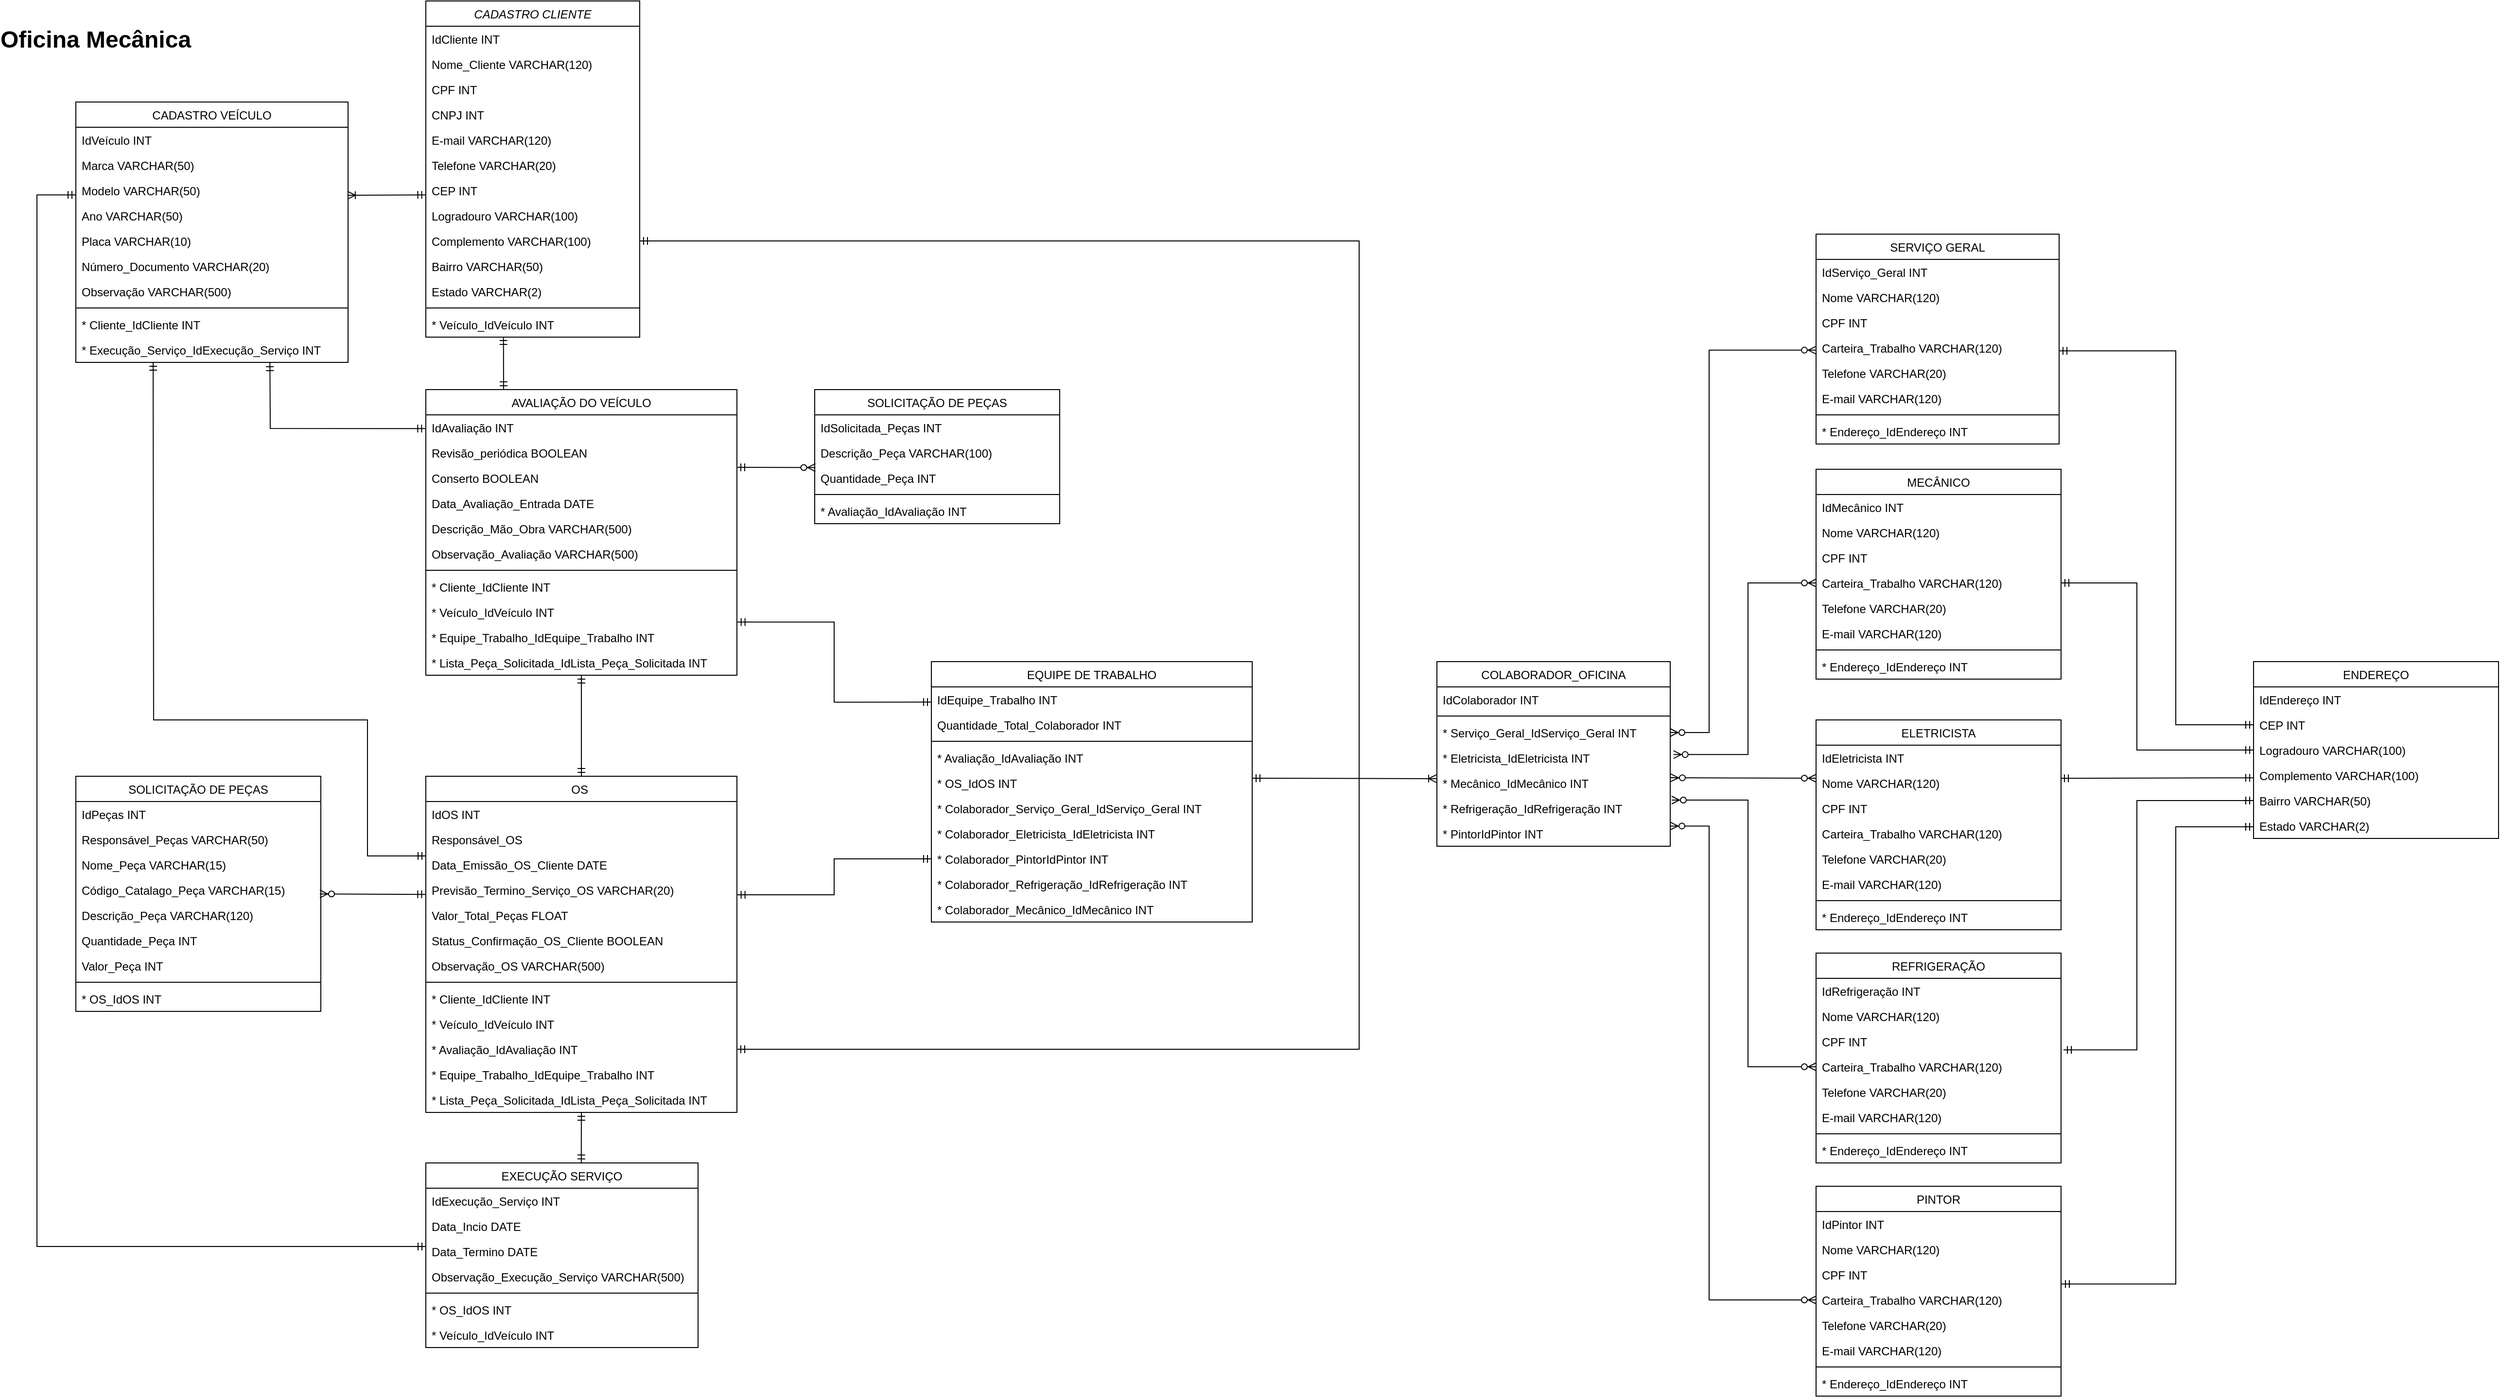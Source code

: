 <mxfile version="20.3.6" type="google"><diagram id="C5RBs43oDa-KdzZeNtuy" name="Page-1"><mxGraphModel grid="1" page="1" gridSize="10" guides="1" tooltips="1" connect="1" arrows="1" fold="1" pageScale="1" pageWidth="827" pageHeight="1169" math="0" shadow="0"><root><mxCell id="WIyWlLk6GJQsqaUBKTNV-0"/><mxCell id="WIyWlLk6GJQsqaUBKTNV-1" parent="WIyWlLk6GJQsqaUBKTNV-0"/><mxCell id="zkfFHV4jXpPFQw0GAbJ--0" value="CADASTRO CLIENTE" style="swimlane;fontStyle=2;align=center;verticalAlign=top;childLayout=stackLayout;horizontal=1;startSize=26;horizontalStack=0;resizeParent=1;resizeLast=0;collapsible=1;marginBottom=0;rounded=0;shadow=0;strokeWidth=1;" vertex="1" parent="WIyWlLk6GJQsqaUBKTNV-1"><mxGeometry x="480" y="40" width="220" height="346" as="geometry"><mxRectangle x="230" y="140" width="160" height="26" as="alternateBounds"/></mxGeometry></mxCell><mxCell id="zkfFHV4jXpPFQw0GAbJ--1" value="IdCliente INT" style="text;align=left;verticalAlign=top;spacingLeft=4;spacingRight=4;overflow=hidden;rotatable=0;points=[[0,0.5],[1,0.5]];portConstraint=eastwest;" vertex="1" parent="zkfFHV4jXpPFQw0GAbJ--0"><mxGeometry y="26" width="220" height="26" as="geometry"/></mxCell><mxCell id="zkfFHV4jXpPFQw0GAbJ--2" value="Nome_Cliente VARCHAR(120)" style="text;align=left;verticalAlign=top;spacingLeft=4;spacingRight=4;overflow=hidden;rotatable=0;points=[[0,0.5],[1,0.5]];portConstraint=eastwest;rounded=0;shadow=0;html=0;" vertex="1" parent="zkfFHV4jXpPFQw0GAbJ--0"><mxGeometry y="52" width="220" height="26" as="geometry"/></mxCell><mxCell id="70lx99VMhAozV8H00ii0-18" value="CPF INT" style="text;align=left;verticalAlign=top;spacingLeft=4;spacingRight=4;overflow=hidden;rotatable=0;points=[[0,0.5],[1,0.5]];portConstraint=eastwest;rounded=0;shadow=0;html=0;" vertex="1" parent="zkfFHV4jXpPFQw0GAbJ--0"><mxGeometry y="78" width="220" height="26" as="geometry"/></mxCell><mxCell id="zkfFHV4jXpPFQw0GAbJ--3" value="CNPJ INT" style="text;align=left;verticalAlign=top;spacingLeft=4;spacingRight=4;overflow=hidden;rotatable=0;points=[[0,0.5],[1,0.5]];portConstraint=eastwest;rounded=0;shadow=0;html=0;" vertex="1" parent="zkfFHV4jXpPFQw0GAbJ--0"><mxGeometry y="104" width="220" height="26" as="geometry"/></mxCell><mxCell id="70lx99VMhAozV8H00ii0-19" value="E-mail VARCHAR(120)" style="text;align=left;verticalAlign=top;spacingLeft=4;spacingRight=4;overflow=hidden;rotatable=0;points=[[0,0.5],[1,0.5]];portConstraint=eastwest;rounded=0;shadow=0;html=0;" vertex="1" parent="zkfFHV4jXpPFQw0GAbJ--0"><mxGeometry y="130" width="220" height="26" as="geometry"/></mxCell><mxCell id="70lx99VMhAozV8H00ii0-20" value="Telefone VARCHAR(20)" style="text;align=left;verticalAlign=top;spacingLeft=4;spacingRight=4;overflow=hidden;rotatable=0;points=[[0,0.5],[1,0.5]];portConstraint=eastwest;rounded=0;shadow=0;html=0;" vertex="1" parent="zkfFHV4jXpPFQw0GAbJ--0"><mxGeometry y="156" width="220" height="26" as="geometry"/></mxCell><mxCell id="70lx99VMhAozV8H00ii0-21" value="CEP INT" style="text;align=left;verticalAlign=top;spacingLeft=4;spacingRight=4;overflow=hidden;rotatable=0;points=[[0,0.5],[1,0.5]];portConstraint=eastwest;rounded=0;shadow=0;html=0;" vertex="1" parent="zkfFHV4jXpPFQw0GAbJ--0"><mxGeometry y="182" width="220" height="26" as="geometry"/></mxCell><mxCell id="70lx99VMhAozV8H00ii0-22" value="Logradouro VARCHAR(100)" style="text;align=left;verticalAlign=top;spacingLeft=4;spacingRight=4;overflow=hidden;rotatable=0;points=[[0,0.5],[1,0.5]];portConstraint=eastwest;rounded=0;shadow=0;html=0;" vertex="1" parent="zkfFHV4jXpPFQw0GAbJ--0"><mxGeometry y="208" width="220" height="26" as="geometry"/></mxCell><mxCell id="70lx99VMhAozV8H00ii0-23" value="Complemento VARCHAR(100)" style="text;align=left;verticalAlign=top;spacingLeft=4;spacingRight=4;overflow=hidden;rotatable=0;points=[[0,0.5],[1,0.5]];portConstraint=eastwest;rounded=0;shadow=0;html=0;" vertex="1" parent="zkfFHV4jXpPFQw0GAbJ--0"><mxGeometry y="234" width="220" height="26" as="geometry"/></mxCell><mxCell id="70lx99VMhAozV8H00ii0-26" value="Bairro VARCHAR(50)" style="text;align=left;verticalAlign=top;spacingLeft=4;spacingRight=4;overflow=hidden;rotatable=0;points=[[0,0.5],[1,0.5]];portConstraint=eastwest;rounded=0;shadow=0;html=0;" vertex="1" parent="zkfFHV4jXpPFQw0GAbJ--0"><mxGeometry y="260" width="220" height="26" as="geometry"/></mxCell><mxCell id="70lx99VMhAozV8H00ii0-25" value="Estado VARCHAR(2)" style="text;align=left;verticalAlign=top;spacingLeft=4;spacingRight=4;overflow=hidden;rotatable=0;points=[[0,0.5],[1,0.5]];portConstraint=eastwest;rounded=0;shadow=0;html=0;" vertex="1" parent="zkfFHV4jXpPFQw0GAbJ--0"><mxGeometry y="286" width="220" height="26" as="geometry"/></mxCell><mxCell id="zkfFHV4jXpPFQw0GAbJ--4" value="" style="line;html=1;strokeWidth=1;align=left;verticalAlign=middle;spacingTop=-1;spacingLeft=3;spacingRight=3;rotatable=0;labelPosition=right;points=[];portConstraint=eastwest;" vertex="1" parent="zkfFHV4jXpPFQw0GAbJ--0"><mxGeometry y="312" width="220" height="8" as="geometry"/></mxCell><mxCell id="zkfFHV4jXpPFQw0GAbJ--5" value="* Veículo_IdVeículo INT" style="text;align=left;verticalAlign=top;spacingLeft=4;spacingRight=4;overflow=hidden;rotatable=0;points=[[0,0.5],[1,0.5]];portConstraint=eastwest;" vertex="1" parent="zkfFHV4jXpPFQw0GAbJ--0"><mxGeometry y="320" width="220" height="26" as="geometry"/></mxCell><mxCell id="zkfFHV4jXpPFQw0GAbJ--17" value="CADASTRO VEÍCULO" style="swimlane;fontStyle=0;align=center;verticalAlign=top;childLayout=stackLayout;horizontal=1;startSize=26;horizontalStack=0;resizeParent=1;resizeLast=0;collapsible=1;marginBottom=0;rounded=0;shadow=0;strokeWidth=1;" vertex="1" parent="WIyWlLk6GJQsqaUBKTNV-1"><mxGeometry x="120" y="144" width="280" height="268" as="geometry"><mxRectangle x="550" y="140" width="160" height="26" as="alternateBounds"/></mxGeometry></mxCell><mxCell id="zkfFHV4jXpPFQw0GAbJ--18" value="IdVeículo INT" style="text;align=left;verticalAlign=top;spacingLeft=4;spacingRight=4;overflow=hidden;rotatable=0;points=[[0,0.5],[1,0.5]];portConstraint=eastwest;" vertex="1" parent="zkfFHV4jXpPFQw0GAbJ--17"><mxGeometry y="26" width="280" height="26" as="geometry"/></mxCell><mxCell id="zkfFHV4jXpPFQw0GAbJ--19" value="Marca VARCHAR(50)" style="text;align=left;verticalAlign=top;spacingLeft=4;spacingRight=4;overflow=hidden;rotatable=0;points=[[0,0.5],[1,0.5]];portConstraint=eastwest;rounded=0;shadow=0;html=0;" vertex="1" parent="zkfFHV4jXpPFQw0GAbJ--17"><mxGeometry y="52" width="280" height="26" as="geometry"/></mxCell><mxCell id="zkfFHV4jXpPFQw0GAbJ--20" value="Modelo VARCHAR(50)" style="text;align=left;verticalAlign=top;spacingLeft=4;spacingRight=4;overflow=hidden;rotatable=0;points=[[0,0.5],[1,0.5]];portConstraint=eastwest;rounded=0;shadow=0;html=0;" vertex="1" parent="zkfFHV4jXpPFQw0GAbJ--17"><mxGeometry y="78" width="280" height="26" as="geometry"/></mxCell><mxCell id="70lx99VMhAozV8H00ii0-41" value="Ano VARCHAR(50)" style="text;align=left;verticalAlign=top;spacingLeft=4;spacingRight=4;overflow=hidden;rotatable=0;points=[[0,0.5],[1,0.5]];portConstraint=eastwest;rounded=0;shadow=0;html=0;" vertex="1" parent="zkfFHV4jXpPFQw0GAbJ--17"><mxGeometry y="104" width="280" height="26" as="geometry"/></mxCell><mxCell id="70lx99VMhAozV8H00ii0-42" value="Placa VARCHAR(10)" style="text;align=left;verticalAlign=top;spacingLeft=4;spacingRight=4;overflow=hidden;rotatable=0;points=[[0,0.5],[1,0.5]];portConstraint=eastwest;rounded=0;shadow=0;html=0;" vertex="1" parent="zkfFHV4jXpPFQw0GAbJ--17"><mxGeometry y="130" width="280" height="26" as="geometry"/></mxCell><mxCell id="70lx99VMhAozV8H00ii0-214" value="Número_Documento VARCHAR(20)" style="text;align=left;verticalAlign=top;spacingLeft=4;spacingRight=4;overflow=hidden;rotatable=0;points=[[0,0.5],[1,0.5]];portConstraint=eastwest;rounded=0;shadow=0;html=0;" vertex="1" parent="zkfFHV4jXpPFQw0GAbJ--17"><mxGeometry y="156" width="280" height="26" as="geometry"/></mxCell><mxCell id="70lx99VMhAozV8H00ii0-43" value="Observação VARCHAR(500)" style="text;align=left;verticalAlign=top;spacingLeft=4;spacingRight=4;overflow=hidden;rotatable=0;points=[[0,0.5],[1,0.5]];portConstraint=eastwest;rounded=0;shadow=0;html=0;" vertex="1" parent="zkfFHV4jXpPFQw0GAbJ--17"><mxGeometry y="182" width="280" height="26" as="geometry"/></mxCell><mxCell id="zkfFHV4jXpPFQw0GAbJ--23" value="" style="line;html=1;strokeWidth=1;align=left;verticalAlign=middle;spacingTop=-1;spacingLeft=3;spacingRight=3;rotatable=0;labelPosition=right;points=[];portConstraint=eastwest;" vertex="1" parent="zkfFHV4jXpPFQw0GAbJ--17"><mxGeometry y="208" width="280" height="8" as="geometry"/></mxCell><mxCell id="70lx99VMhAozV8H00ii0-190" value="* Cliente_IdCliente INT" style="text;align=left;verticalAlign=top;spacingLeft=4;spacingRight=4;overflow=hidden;rotatable=0;points=[[0,0.5],[1,0.5]];portConstraint=eastwest;" vertex="1" parent="zkfFHV4jXpPFQw0GAbJ--17"><mxGeometry y="216" width="280" height="26" as="geometry"/></mxCell><mxCell id="zkfFHV4jXpPFQw0GAbJ--24" value="* Execução_Serviço_IdExecução_Serviço INT" style="text;align=left;verticalAlign=top;spacingLeft=4;spacingRight=4;overflow=hidden;rotatable=0;points=[[0,0.5],[1,0.5]];portConstraint=eastwest;" vertex="1" parent="zkfFHV4jXpPFQw0GAbJ--17"><mxGeometry y="242" width="280" height="26" as="geometry"/></mxCell><mxCell id="70lx99VMhAozV8H00ii0-44" value="AVALIAÇÃO DO VEÍCULO" style="swimlane;fontStyle=0;align=center;verticalAlign=top;childLayout=stackLayout;horizontal=1;startSize=26;horizontalStack=0;resizeParent=1;resizeLast=0;collapsible=1;marginBottom=0;rounded=0;shadow=0;strokeWidth=1;" vertex="1" parent="WIyWlLk6GJQsqaUBKTNV-1"><mxGeometry x="480" y="440" width="320" height="294" as="geometry"><mxRectangle x="550" y="140" width="160" height="26" as="alternateBounds"/></mxGeometry></mxCell><mxCell id="70lx99VMhAozV8H00ii0-45" value="IdAvaliação INT" style="text;align=left;verticalAlign=top;spacingLeft=4;spacingRight=4;overflow=hidden;rotatable=0;points=[[0,0.5],[1,0.5]];portConstraint=eastwest;" vertex="1" parent="70lx99VMhAozV8H00ii0-44"><mxGeometry y="26" width="320" height="26" as="geometry"/></mxCell><mxCell id="70lx99VMhAozV8H00ii0-46" value="Revisão_periódica BOOLEAN" style="text;align=left;verticalAlign=top;spacingLeft=4;spacingRight=4;overflow=hidden;rotatable=0;points=[[0,0.5],[1,0.5]];portConstraint=eastwest;rounded=0;shadow=0;html=0;" vertex="1" parent="70lx99VMhAozV8H00ii0-44"><mxGeometry y="52" width="320" height="26" as="geometry"/></mxCell><mxCell id="70lx99VMhAozV8H00ii0-47" value="Conserto BOOLEAN" style="text;align=left;verticalAlign=top;spacingLeft=4;spacingRight=4;overflow=hidden;rotatable=0;points=[[0,0.5],[1,0.5]];portConstraint=eastwest;rounded=0;shadow=0;html=0;" vertex="1" parent="70lx99VMhAozV8H00ii0-44"><mxGeometry y="78" width="320" height="26" as="geometry"/></mxCell><mxCell id="70lx99VMhAozV8H00ii0-49" value="Data_Avaliação_Entrada DATE" style="text;align=left;verticalAlign=top;spacingLeft=4;spacingRight=4;overflow=hidden;rotatable=0;points=[[0,0.5],[1,0.5]];portConstraint=eastwest;rounded=0;shadow=0;html=0;" vertex="1" parent="70lx99VMhAozV8H00ii0-44"><mxGeometry y="104" width="320" height="26" as="geometry"/></mxCell><mxCell id="70lx99VMhAozV8H00ii0-76" value="Descrição_Mão_Obra VARCHAR(500)" style="text;align=left;verticalAlign=top;spacingLeft=4;spacingRight=4;overflow=hidden;rotatable=0;points=[[0,0.5],[1,0.5]];portConstraint=eastwest;rounded=0;shadow=0;html=0;" vertex="1" parent="70lx99VMhAozV8H00ii0-44"><mxGeometry y="130" width="320" height="26" as="geometry"/></mxCell><mxCell id="70lx99VMhAozV8H00ii0-50" value="Observação_Avaliação VARCHAR(500)" style="text;align=left;verticalAlign=top;spacingLeft=4;spacingRight=4;overflow=hidden;rotatable=0;points=[[0,0.5],[1,0.5]];portConstraint=eastwest;rounded=0;shadow=0;html=0;" vertex="1" parent="70lx99VMhAozV8H00ii0-44"><mxGeometry y="156" width="320" height="26" as="geometry"/></mxCell><mxCell id="70lx99VMhAozV8H00ii0-51" value="" style="line;html=1;strokeWidth=1;align=left;verticalAlign=middle;spacingTop=-1;spacingLeft=3;spacingRight=3;rotatable=0;labelPosition=right;points=[];portConstraint=eastwest;" vertex="1" parent="70lx99VMhAozV8H00ii0-44"><mxGeometry y="182" width="320" height="8" as="geometry"/></mxCell><mxCell id="70lx99VMhAozV8H00ii0-52" value="* Cliente_IdCliente INT" style="text;align=left;verticalAlign=top;spacingLeft=4;spacingRight=4;overflow=hidden;rotatable=0;points=[[0,0.5],[1,0.5]];portConstraint=eastwest;" vertex="1" parent="70lx99VMhAozV8H00ii0-44"><mxGeometry y="190" width="320" height="26" as="geometry"/></mxCell><mxCell id="70lx99VMhAozV8H00ii0-48" value="* Veículo_IdVeículo INT" style="text;align=left;verticalAlign=top;spacingLeft=4;spacingRight=4;overflow=hidden;rotatable=0;points=[[0,0.5],[1,0.5]];portConstraint=eastwest;rounded=0;shadow=0;html=0;" vertex="1" parent="70lx99VMhAozV8H00ii0-44"><mxGeometry y="216" width="320" height="26" as="geometry"/></mxCell><mxCell id="70lx99VMhAozV8H00ii0-64" value="* Equipe_Trabalho_IdEquipe_Trabalho INT" style="text;align=left;verticalAlign=top;spacingLeft=4;spacingRight=4;overflow=hidden;rotatable=0;points=[[0,0.5],[1,0.5]];portConstraint=eastwest;rounded=0;shadow=0;html=0;" vertex="1" parent="70lx99VMhAozV8H00ii0-44"><mxGeometry y="242" width="320" height="26" as="geometry"/></mxCell><mxCell id="70lx99VMhAozV8H00ii0-63" value="* Lista_Peça_Solicitada_IdLista_Peça_Solicitada INT" style="text;align=left;verticalAlign=top;spacingLeft=4;spacingRight=4;overflow=hidden;rotatable=0;points=[[0,0.5],[1,0.5]];portConstraint=eastwest;" vertex="1" parent="70lx99VMhAozV8H00ii0-44"><mxGeometry y="268" width="320" height="26" as="geometry"/></mxCell><mxCell id="70lx99VMhAozV8H00ii0-53" value="SOLICITAÇÃO DE PEÇAS" style="swimlane;fontStyle=0;align=center;verticalAlign=top;childLayout=stackLayout;horizontal=1;startSize=26;horizontalStack=0;resizeParent=1;resizeLast=0;collapsible=1;marginBottom=0;rounded=0;shadow=0;strokeWidth=1;" vertex="1" parent="WIyWlLk6GJQsqaUBKTNV-1"><mxGeometry x="880" y="440" width="252" height="138" as="geometry"><mxRectangle x="550" y="140" width="160" height="26" as="alternateBounds"/></mxGeometry></mxCell><mxCell id="70lx99VMhAozV8H00ii0-54" value="IdSolicitada_Peças INT" style="text;align=left;verticalAlign=top;spacingLeft=4;spacingRight=4;overflow=hidden;rotatable=0;points=[[0,0.5],[1,0.5]];portConstraint=eastwest;" vertex="1" parent="70lx99VMhAozV8H00ii0-53"><mxGeometry y="26" width="252" height="26" as="geometry"/></mxCell><mxCell id="70lx99VMhAozV8H00ii0-55" value="Descrição_Peça VARCHAR(100)" style="text;align=left;verticalAlign=top;spacingLeft=4;spacingRight=4;overflow=hidden;rotatable=0;points=[[0,0.5],[1,0.5]];portConstraint=eastwest;rounded=0;shadow=0;html=0;" vertex="1" parent="70lx99VMhAozV8H00ii0-53"><mxGeometry y="52" width="252" height="26" as="geometry"/></mxCell><mxCell id="70lx99VMhAozV8H00ii0-56" value="Quantidade_Peça INT" style="text;align=left;verticalAlign=top;spacingLeft=4;spacingRight=4;overflow=hidden;rotatable=0;points=[[0,0.5],[1,0.5]];portConstraint=eastwest;rounded=0;shadow=0;html=0;" vertex="1" parent="70lx99VMhAozV8H00ii0-53"><mxGeometry y="78" width="252" height="26" as="geometry"/></mxCell><mxCell id="70lx99VMhAozV8H00ii0-59" value="" style="line;html=1;strokeWidth=1;align=left;verticalAlign=middle;spacingTop=-1;spacingLeft=3;spacingRight=3;rotatable=0;labelPosition=right;points=[];portConstraint=eastwest;" vertex="1" parent="70lx99VMhAozV8H00ii0-53"><mxGeometry y="104" width="252" height="8" as="geometry"/></mxCell><mxCell id="70lx99VMhAozV8H00ii0-62" value="* Avaliação_IdAvaliação INT" style="text;align=left;verticalAlign=top;spacingLeft=4;spacingRight=4;overflow=hidden;rotatable=0;points=[[0,0.5],[1,0.5]];portConstraint=eastwest;" vertex="1" parent="70lx99VMhAozV8H00ii0-53"><mxGeometry y="112" width="252" height="26" as="geometry"/></mxCell><mxCell id="70lx99VMhAozV8H00ii0-65" value="EQUIPE DE TRABALHO" style="swimlane;fontStyle=0;align=center;verticalAlign=top;childLayout=stackLayout;horizontal=1;startSize=26;horizontalStack=0;resizeParent=1;resizeLast=0;collapsible=1;marginBottom=0;rounded=0;shadow=0;strokeWidth=1;" vertex="1" parent="WIyWlLk6GJQsqaUBKTNV-1"><mxGeometry x="1000" y="720" width="330" height="268" as="geometry"><mxRectangle x="550" y="140" width="160" height="26" as="alternateBounds"/></mxGeometry></mxCell><mxCell id="70lx99VMhAozV8H00ii0-66" value="IdEquipe_Trabalho INT" style="text;align=left;verticalAlign=top;spacingLeft=4;spacingRight=4;overflow=hidden;rotatable=0;points=[[0,0.5],[1,0.5]];portConstraint=eastwest;" vertex="1" parent="70lx99VMhAozV8H00ii0-65"><mxGeometry y="26" width="330" height="26" as="geometry"/></mxCell><mxCell id="70lx99VMhAozV8H00ii0-67" value="Quantidade_Total_Colaborador INT" style="text;align=left;verticalAlign=top;spacingLeft=4;spacingRight=4;overflow=hidden;rotatable=0;points=[[0,0.5],[1,0.5]];portConstraint=eastwest;rounded=0;shadow=0;html=0;" vertex="1" parent="70lx99VMhAozV8H00ii0-65"><mxGeometry y="52" width="330" height="26" as="geometry"/></mxCell><mxCell id="70lx99VMhAozV8H00ii0-69" value="" style="line;html=1;strokeWidth=1;align=left;verticalAlign=middle;spacingTop=-1;spacingLeft=3;spacingRight=3;rotatable=0;labelPosition=right;points=[];portConstraint=eastwest;" vertex="1" parent="70lx99VMhAozV8H00ii0-65"><mxGeometry y="78" width="330" height="8" as="geometry"/></mxCell><mxCell id="70lx99VMhAozV8H00ii0-211" value="* Avaliação_IdAvaliação INT" style="text;align=left;verticalAlign=top;spacingLeft=4;spacingRight=4;overflow=hidden;rotatable=0;points=[[0,0.5],[1,0.5]];portConstraint=eastwest;" vertex="1" parent="70lx99VMhAozV8H00ii0-65"><mxGeometry y="86" width="330" height="26" as="geometry"/></mxCell><mxCell id="70lx99VMhAozV8H00ii0-210" value="* OS_IdOS INT" style="text;align=left;verticalAlign=top;spacingLeft=4;spacingRight=4;overflow=hidden;rotatable=0;points=[[0,0.5],[1,0.5]];portConstraint=eastwest;" vertex="1" parent="70lx99VMhAozV8H00ii0-65"><mxGeometry y="112" width="330" height="26" as="geometry"/></mxCell><mxCell id="70lx99VMhAozV8H00ii0-143" value="* Colaborador_Serviço_Geral_IdServiço_Geral INT" style="text;align=left;verticalAlign=top;spacingLeft=4;spacingRight=4;overflow=hidden;rotatable=0;points=[[0,0.5],[1,0.5]];portConstraint=eastwest;" vertex="1" parent="70lx99VMhAozV8H00ii0-65"><mxGeometry y="138" width="330" height="26" as="geometry"/></mxCell><mxCell id="70lx99VMhAozV8H00ii0-144" value="* Colaborador_Eletricista_IdEletricista INT" style="text;align=left;verticalAlign=top;spacingLeft=4;spacingRight=4;overflow=hidden;rotatable=0;points=[[0,0.5],[1,0.5]];portConstraint=eastwest;" vertex="1" parent="70lx99VMhAozV8H00ii0-65"><mxGeometry y="164" width="330" height="26" as="geometry"/></mxCell><mxCell id="70lx99VMhAozV8H00ii0-147" value="* Colaborador_PintorIdPintor INT" style="text;align=left;verticalAlign=top;spacingLeft=4;spacingRight=4;overflow=hidden;rotatable=0;points=[[0,0.5],[1,0.5]];portConstraint=eastwest;" vertex="1" parent="70lx99VMhAozV8H00ii0-65"><mxGeometry y="190" width="330" height="26" as="geometry"/></mxCell><mxCell id="70lx99VMhAozV8H00ii0-146" value="* Colaborador_Refrigeração_IdRefrigeração INT" style="text;align=left;verticalAlign=top;spacingLeft=4;spacingRight=4;overflow=hidden;rotatable=0;points=[[0,0.5],[1,0.5]];portConstraint=eastwest;" vertex="1" parent="70lx99VMhAozV8H00ii0-65"><mxGeometry y="216" width="330" height="26" as="geometry"/></mxCell><mxCell id="70lx99VMhAozV8H00ii0-145" value="* Colaborador_Mecânico_IdMecânico INT" style="text;align=left;verticalAlign=top;spacingLeft=4;spacingRight=4;overflow=hidden;rotatable=0;points=[[0,0.5],[1,0.5]];portConstraint=eastwest;" vertex="1" parent="70lx99VMhAozV8H00ii0-65"><mxGeometry y="242" width="330" height="26" as="geometry"/></mxCell><mxCell id="70lx99VMhAozV8H00ii0-71" value="ENDEREÇO" style="swimlane;fontStyle=0;align=center;verticalAlign=top;childLayout=stackLayout;horizontal=1;startSize=26;horizontalStack=0;resizeParent=1;resizeLast=0;collapsible=1;marginBottom=0;rounded=0;shadow=0;strokeWidth=1;" vertex="1" parent="WIyWlLk6GJQsqaUBKTNV-1"><mxGeometry x="2360" y="720" width="252" height="182" as="geometry"><mxRectangle x="550" y="140" width="160" height="26" as="alternateBounds"/></mxGeometry></mxCell><mxCell id="70lx99VMhAozV8H00ii0-72" value="IdEndereço INT" style="text;align=left;verticalAlign=top;spacingLeft=4;spacingRight=4;overflow=hidden;rotatable=0;points=[[0,0.5],[1,0.5]];portConstraint=eastwest;" vertex="1" parent="70lx99VMhAozV8H00ii0-71"><mxGeometry y="26" width="252" height="26" as="geometry"/></mxCell><mxCell id="70lx99VMhAozV8H00ii0-73" value="CEP INT" style="text;align=left;verticalAlign=top;spacingLeft=4;spacingRight=4;overflow=hidden;rotatable=0;points=[[0,0.5],[1,0.5]];portConstraint=eastwest;rounded=0;shadow=0;html=0;" vertex="1" parent="70lx99VMhAozV8H00ii0-71"><mxGeometry y="52" width="252" height="26" as="geometry"/></mxCell><mxCell id="70lx99VMhAozV8H00ii0-77" value="Logradouro VARCHAR(100)" style="text;align=left;verticalAlign=top;spacingLeft=4;spacingRight=4;overflow=hidden;rotatable=0;points=[[0,0.5],[1,0.5]];portConstraint=eastwest;rounded=0;shadow=0;html=0;" vertex="1" parent="70lx99VMhAozV8H00ii0-71"><mxGeometry y="78" width="252" height="26" as="geometry"/></mxCell><mxCell id="70lx99VMhAozV8H00ii0-78" value="Complemento VARCHAR(100)" style="text;align=left;verticalAlign=top;spacingLeft=4;spacingRight=4;overflow=hidden;rotatable=0;points=[[0,0.5],[1,0.5]];portConstraint=eastwest;rounded=0;shadow=0;html=0;" vertex="1" parent="70lx99VMhAozV8H00ii0-71"><mxGeometry y="104" width="252" height="26" as="geometry"/></mxCell><mxCell id="70lx99VMhAozV8H00ii0-79" value="Bairro VARCHAR(50)" style="text;align=left;verticalAlign=top;spacingLeft=4;spacingRight=4;overflow=hidden;rotatable=0;points=[[0,0.5],[1,0.5]];portConstraint=eastwest;rounded=0;shadow=0;html=0;" vertex="1" parent="70lx99VMhAozV8H00ii0-71"><mxGeometry y="130" width="252" height="26" as="geometry"/></mxCell><mxCell id="70lx99VMhAozV8H00ii0-80" value="Estado VARCHAR(2)" style="text;align=left;verticalAlign=top;spacingLeft=4;spacingRight=4;overflow=hidden;rotatable=0;points=[[0,0.5],[1,0.5]];portConstraint=eastwest;rounded=0;shadow=0;html=0;" vertex="1" parent="70lx99VMhAozV8H00ii0-71"><mxGeometry y="156" width="252" height="26" as="geometry"/></mxCell><mxCell id="70lx99VMhAozV8H00ii0-81" value="SERVIÇO GERAL" style="swimlane;fontStyle=0;align=center;verticalAlign=top;childLayout=stackLayout;horizontal=1;startSize=26;horizontalStack=0;resizeParent=1;resizeLast=0;collapsible=1;marginBottom=0;rounded=0;shadow=0;strokeWidth=1;" vertex="1" parent="WIyWlLk6GJQsqaUBKTNV-1"><mxGeometry x="1910" y="280" width="250" height="216" as="geometry"><mxRectangle x="550" y="140" width="160" height="26" as="alternateBounds"/></mxGeometry></mxCell><mxCell id="70lx99VMhAozV8H00ii0-82" value="IdServiço_Geral INT" style="text;align=left;verticalAlign=top;spacingLeft=4;spacingRight=4;overflow=hidden;rotatable=0;points=[[0,0.5],[1,0.5]];portConstraint=eastwest;" vertex="1" parent="70lx99VMhAozV8H00ii0-81"><mxGeometry y="26" width="250" height="26" as="geometry"/></mxCell><mxCell id="70lx99VMhAozV8H00ii0-86" value="Nome VARCHAR(120)" style="text;align=left;verticalAlign=top;spacingLeft=4;spacingRight=4;overflow=hidden;rotatable=0;points=[[0,0.5],[1,0.5]];portConstraint=eastwest;rounded=0;shadow=0;html=0;" vertex="1" parent="70lx99VMhAozV8H00ii0-81"><mxGeometry y="52" width="250" height="26" as="geometry"/></mxCell><mxCell id="70lx99VMhAozV8H00ii0-87" value="CPF INT" style="text;align=left;verticalAlign=top;spacingLeft=4;spacingRight=4;overflow=hidden;rotatable=0;points=[[0,0.5],[1,0.5]];portConstraint=eastwest;rounded=0;shadow=0;html=0;" vertex="1" parent="70lx99VMhAozV8H00ii0-81"><mxGeometry y="78" width="250" height="26" as="geometry"/></mxCell><mxCell id="70lx99VMhAozV8H00ii0-88" value="Carteira_Trabalho VARCHAR(120)" style="text;align=left;verticalAlign=top;spacingLeft=4;spacingRight=4;overflow=hidden;rotatable=0;points=[[0,0.5],[1,0.5]];portConstraint=eastwest;rounded=0;shadow=0;html=0;" vertex="1" parent="70lx99VMhAozV8H00ii0-81"><mxGeometry y="104" width="250" height="26" as="geometry"/></mxCell><mxCell id="70lx99VMhAozV8H00ii0-89" value="Telefone VARCHAR(20)" style="text;align=left;verticalAlign=top;spacingLeft=4;spacingRight=4;overflow=hidden;rotatable=0;points=[[0,0.5],[1,0.5]];portConstraint=eastwest;rounded=0;shadow=0;html=0;" vertex="1" parent="70lx99VMhAozV8H00ii0-81"><mxGeometry y="130" width="250" height="26" as="geometry"/></mxCell><mxCell id="70lx99VMhAozV8H00ii0-90" value="E-mail VARCHAR(120)" style="text;align=left;verticalAlign=top;spacingLeft=4;spacingRight=4;overflow=hidden;rotatable=0;points=[[0,0.5],[1,0.5]];portConstraint=eastwest;rounded=0;shadow=0;html=0;" vertex="1" parent="70lx99VMhAozV8H00ii0-81"><mxGeometry y="156" width="250" height="26" as="geometry"/></mxCell><mxCell id="70lx99VMhAozV8H00ii0-84" value="" style="line;html=1;strokeWidth=1;align=left;verticalAlign=middle;spacingTop=-1;spacingLeft=3;spacingRight=3;rotatable=0;labelPosition=right;points=[];portConstraint=eastwest;" vertex="1" parent="70lx99VMhAozV8H00ii0-81"><mxGeometry y="182" width="250" height="8" as="geometry"/></mxCell><mxCell id="70lx99VMhAozV8H00ii0-85" value="* Endereço_IdEndereço INT" style="text;align=left;verticalAlign=top;spacingLeft=4;spacingRight=4;overflow=hidden;rotatable=0;points=[[0,0.5],[1,0.5]];portConstraint=eastwest;" vertex="1" parent="70lx99VMhAozV8H00ii0-81"><mxGeometry y="190" width="250" height="26" as="geometry"/></mxCell><mxCell id="70lx99VMhAozV8H00ii0-91" value="MECÂNICO" style="swimlane;fontStyle=0;align=center;verticalAlign=top;childLayout=stackLayout;horizontal=1;startSize=26;horizontalStack=0;resizeParent=1;resizeLast=0;collapsible=1;marginBottom=0;rounded=0;shadow=0;strokeWidth=1;" vertex="1" parent="WIyWlLk6GJQsqaUBKTNV-1"><mxGeometry x="1910" y="522" width="252" height="216" as="geometry"><mxRectangle x="550" y="140" width="160" height="26" as="alternateBounds"/></mxGeometry></mxCell><mxCell id="70lx99VMhAozV8H00ii0-92" value="IdMecânico INT" style="text;align=left;verticalAlign=top;spacingLeft=4;spacingRight=4;overflow=hidden;rotatable=0;points=[[0,0.5],[1,0.5]];portConstraint=eastwest;" vertex="1" parent="70lx99VMhAozV8H00ii0-91"><mxGeometry y="26" width="252" height="26" as="geometry"/></mxCell><mxCell id="70lx99VMhAozV8H00ii0-93" value="Nome VARCHAR(120)" style="text;align=left;verticalAlign=top;spacingLeft=4;spacingRight=4;overflow=hidden;rotatable=0;points=[[0,0.5],[1,0.5]];portConstraint=eastwest;rounded=0;shadow=0;html=0;" vertex="1" parent="70lx99VMhAozV8H00ii0-91"><mxGeometry y="52" width="252" height="26" as="geometry"/></mxCell><mxCell id="70lx99VMhAozV8H00ii0-94" value="CPF INT" style="text;align=left;verticalAlign=top;spacingLeft=4;spacingRight=4;overflow=hidden;rotatable=0;points=[[0,0.5],[1,0.5]];portConstraint=eastwest;rounded=0;shadow=0;html=0;" vertex="1" parent="70lx99VMhAozV8H00ii0-91"><mxGeometry y="78" width="252" height="26" as="geometry"/></mxCell><mxCell id="70lx99VMhAozV8H00ii0-95" value="Carteira_Trabalho VARCHAR(120)" style="text;align=left;verticalAlign=top;spacingLeft=4;spacingRight=4;overflow=hidden;rotatable=0;points=[[0,0.5],[1,0.5]];portConstraint=eastwest;rounded=0;shadow=0;html=0;" vertex="1" parent="70lx99VMhAozV8H00ii0-91"><mxGeometry y="104" width="252" height="26" as="geometry"/></mxCell><mxCell id="70lx99VMhAozV8H00ii0-96" value="Telefone VARCHAR(20)" style="text;align=left;verticalAlign=top;spacingLeft=4;spacingRight=4;overflow=hidden;rotatable=0;points=[[0,0.5],[1,0.5]];portConstraint=eastwest;rounded=0;shadow=0;html=0;" vertex="1" parent="70lx99VMhAozV8H00ii0-91"><mxGeometry y="130" width="252" height="26" as="geometry"/></mxCell><mxCell id="70lx99VMhAozV8H00ii0-97" value="E-mail VARCHAR(120)" style="text;align=left;verticalAlign=top;spacingLeft=4;spacingRight=4;overflow=hidden;rotatable=0;points=[[0,0.5],[1,0.5]];portConstraint=eastwest;rounded=0;shadow=0;html=0;" vertex="1" parent="70lx99VMhAozV8H00ii0-91"><mxGeometry y="156" width="252" height="26" as="geometry"/></mxCell><mxCell id="70lx99VMhAozV8H00ii0-98" value="" style="line;html=1;strokeWidth=1;align=left;verticalAlign=middle;spacingTop=-1;spacingLeft=3;spacingRight=3;rotatable=0;labelPosition=right;points=[];portConstraint=eastwest;" vertex="1" parent="70lx99VMhAozV8H00ii0-91"><mxGeometry y="182" width="252" height="8" as="geometry"/></mxCell><mxCell id="70lx99VMhAozV8H00ii0-100" value="* Endereço_IdEndereço INT" style="text;align=left;verticalAlign=top;spacingLeft=4;spacingRight=4;overflow=hidden;rotatable=0;points=[[0,0.5],[1,0.5]];portConstraint=eastwest;" vertex="1" parent="70lx99VMhAozV8H00ii0-91"><mxGeometry y="190" width="252" height="26" as="geometry"/></mxCell><mxCell id="70lx99VMhAozV8H00ii0-101" value="ELETRICISTA" style="swimlane;fontStyle=0;align=center;verticalAlign=top;childLayout=stackLayout;horizontal=1;startSize=26;horizontalStack=0;resizeParent=1;resizeLast=0;collapsible=1;marginBottom=0;rounded=0;shadow=0;strokeWidth=1;" vertex="1" parent="WIyWlLk6GJQsqaUBKTNV-1"><mxGeometry x="1910" y="780" width="252" height="216" as="geometry"><mxRectangle x="550" y="140" width="160" height="26" as="alternateBounds"/></mxGeometry></mxCell><mxCell id="70lx99VMhAozV8H00ii0-102" value="IdEletricista INT" style="text;align=left;verticalAlign=top;spacingLeft=4;spacingRight=4;overflow=hidden;rotatable=0;points=[[0,0.5],[1,0.5]];portConstraint=eastwest;" vertex="1" parent="70lx99VMhAozV8H00ii0-101"><mxGeometry y="26" width="252" height="26" as="geometry"/></mxCell><mxCell id="70lx99VMhAozV8H00ii0-103" value="Nome VARCHAR(120)" style="text;align=left;verticalAlign=top;spacingLeft=4;spacingRight=4;overflow=hidden;rotatable=0;points=[[0,0.5],[1,0.5]];portConstraint=eastwest;rounded=0;shadow=0;html=0;" vertex="1" parent="70lx99VMhAozV8H00ii0-101"><mxGeometry y="52" width="252" height="26" as="geometry"/></mxCell><mxCell id="70lx99VMhAozV8H00ii0-104" value="CPF INT" style="text;align=left;verticalAlign=top;spacingLeft=4;spacingRight=4;overflow=hidden;rotatable=0;points=[[0,0.5],[1,0.5]];portConstraint=eastwest;rounded=0;shadow=0;html=0;" vertex="1" parent="70lx99VMhAozV8H00ii0-101"><mxGeometry y="78" width="252" height="26" as="geometry"/></mxCell><mxCell id="70lx99VMhAozV8H00ii0-105" value="Carteira_Trabalho VARCHAR(120)" style="text;align=left;verticalAlign=top;spacingLeft=4;spacingRight=4;overflow=hidden;rotatable=0;points=[[0,0.5],[1,0.5]];portConstraint=eastwest;rounded=0;shadow=0;html=0;" vertex="1" parent="70lx99VMhAozV8H00ii0-101"><mxGeometry y="104" width="252" height="26" as="geometry"/></mxCell><mxCell id="70lx99VMhAozV8H00ii0-106" value="Telefone VARCHAR(20)" style="text;align=left;verticalAlign=top;spacingLeft=4;spacingRight=4;overflow=hidden;rotatable=0;points=[[0,0.5],[1,0.5]];portConstraint=eastwest;rounded=0;shadow=0;html=0;" vertex="1" parent="70lx99VMhAozV8H00ii0-101"><mxGeometry y="130" width="252" height="26" as="geometry"/></mxCell><mxCell id="70lx99VMhAozV8H00ii0-107" value="E-mail VARCHAR(120)" style="text;align=left;verticalAlign=top;spacingLeft=4;spacingRight=4;overflow=hidden;rotatable=0;points=[[0,0.5],[1,0.5]];portConstraint=eastwest;rounded=0;shadow=0;html=0;" vertex="1" parent="70lx99VMhAozV8H00ii0-101"><mxGeometry y="156" width="252" height="26" as="geometry"/></mxCell><mxCell id="70lx99VMhAozV8H00ii0-108" value="" style="line;html=1;strokeWidth=1;align=left;verticalAlign=middle;spacingTop=-1;spacingLeft=3;spacingRight=3;rotatable=0;labelPosition=right;points=[];portConstraint=eastwest;" vertex="1" parent="70lx99VMhAozV8H00ii0-101"><mxGeometry y="182" width="252" height="8" as="geometry"/></mxCell><mxCell id="70lx99VMhAozV8H00ii0-109" value="* Endereço_IdEndereço INT" style="text;align=left;verticalAlign=top;spacingLeft=4;spacingRight=4;overflow=hidden;rotatable=0;points=[[0,0.5],[1,0.5]];portConstraint=eastwest;" vertex="1" parent="70lx99VMhAozV8H00ii0-101"><mxGeometry y="190" width="252" height="26" as="geometry"/></mxCell><mxCell id="70lx99VMhAozV8H00ii0-110" value="REFRIGERAÇÃO" style="swimlane;fontStyle=0;align=center;verticalAlign=top;childLayout=stackLayout;horizontal=1;startSize=26;horizontalStack=0;resizeParent=1;resizeLast=0;collapsible=1;marginBottom=0;rounded=0;shadow=0;strokeWidth=1;" vertex="1" parent="WIyWlLk6GJQsqaUBKTNV-1"><mxGeometry x="1910" y="1020" width="252" height="216" as="geometry"><mxRectangle x="550" y="140" width="160" height="26" as="alternateBounds"/></mxGeometry></mxCell><mxCell id="70lx99VMhAozV8H00ii0-111" value="IdRefrigeração INT" style="text;align=left;verticalAlign=top;spacingLeft=4;spacingRight=4;overflow=hidden;rotatable=0;points=[[0,0.5],[1,0.5]];portConstraint=eastwest;" vertex="1" parent="70lx99VMhAozV8H00ii0-110"><mxGeometry y="26" width="252" height="26" as="geometry"/></mxCell><mxCell id="70lx99VMhAozV8H00ii0-112" value="Nome VARCHAR(120)" style="text;align=left;verticalAlign=top;spacingLeft=4;spacingRight=4;overflow=hidden;rotatable=0;points=[[0,0.5],[1,0.5]];portConstraint=eastwest;rounded=0;shadow=0;html=0;" vertex="1" parent="70lx99VMhAozV8H00ii0-110"><mxGeometry y="52" width="252" height="26" as="geometry"/></mxCell><mxCell id="70lx99VMhAozV8H00ii0-113" value="CPF INT" style="text;align=left;verticalAlign=top;spacingLeft=4;spacingRight=4;overflow=hidden;rotatable=0;points=[[0,0.5],[1,0.5]];portConstraint=eastwest;rounded=0;shadow=0;html=0;" vertex="1" parent="70lx99VMhAozV8H00ii0-110"><mxGeometry y="78" width="252" height="26" as="geometry"/></mxCell><mxCell id="70lx99VMhAozV8H00ii0-114" value="Carteira_Trabalho VARCHAR(120)" style="text;align=left;verticalAlign=top;spacingLeft=4;spacingRight=4;overflow=hidden;rotatable=0;points=[[0,0.5],[1,0.5]];portConstraint=eastwest;rounded=0;shadow=0;html=0;" vertex="1" parent="70lx99VMhAozV8H00ii0-110"><mxGeometry y="104" width="252" height="26" as="geometry"/></mxCell><mxCell id="70lx99VMhAozV8H00ii0-115" value="Telefone VARCHAR(20)" style="text;align=left;verticalAlign=top;spacingLeft=4;spacingRight=4;overflow=hidden;rotatable=0;points=[[0,0.5],[1,0.5]];portConstraint=eastwest;rounded=0;shadow=0;html=0;" vertex="1" parent="70lx99VMhAozV8H00ii0-110"><mxGeometry y="130" width="252" height="26" as="geometry"/></mxCell><mxCell id="70lx99VMhAozV8H00ii0-116" value="E-mail VARCHAR(120)" style="text;align=left;verticalAlign=top;spacingLeft=4;spacingRight=4;overflow=hidden;rotatable=0;points=[[0,0.5],[1,0.5]];portConstraint=eastwest;rounded=0;shadow=0;html=0;" vertex="1" parent="70lx99VMhAozV8H00ii0-110"><mxGeometry y="156" width="252" height="26" as="geometry"/></mxCell><mxCell id="70lx99VMhAozV8H00ii0-117" value="" style="line;html=1;strokeWidth=1;align=left;verticalAlign=middle;spacingTop=-1;spacingLeft=3;spacingRight=3;rotatable=0;labelPosition=right;points=[];portConstraint=eastwest;" vertex="1" parent="70lx99VMhAozV8H00ii0-110"><mxGeometry y="182" width="252" height="8" as="geometry"/></mxCell><mxCell id="70lx99VMhAozV8H00ii0-118" value="* Endereço_IdEndereço INT" style="text;align=left;verticalAlign=top;spacingLeft=4;spacingRight=4;overflow=hidden;rotatable=0;points=[[0,0.5],[1,0.5]];portConstraint=eastwest;" vertex="1" parent="70lx99VMhAozV8H00ii0-110"><mxGeometry y="190" width="252" height="26" as="geometry"/></mxCell><mxCell id="70lx99VMhAozV8H00ii0-119" value="PINTOR" style="swimlane;fontStyle=0;align=center;verticalAlign=top;childLayout=stackLayout;horizontal=1;startSize=26;horizontalStack=0;resizeParent=1;resizeLast=0;collapsible=1;marginBottom=0;rounded=0;shadow=0;strokeWidth=1;" vertex="1" parent="WIyWlLk6GJQsqaUBKTNV-1"><mxGeometry x="1910" y="1260" width="252" height="216" as="geometry"><mxRectangle x="550" y="140" width="160" height="26" as="alternateBounds"/></mxGeometry></mxCell><mxCell id="70lx99VMhAozV8H00ii0-120" value="IdPintor INT" style="text;align=left;verticalAlign=top;spacingLeft=4;spacingRight=4;overflow=hidden;rotatable=0;points=[[0,0.5],[1,0.5]];portConstraint=eastwest;" vertex="1" parent="70lx99VMhAozV8H00ii0-119"><mxGeometry y="26" width="252" height="26" as="geometry"/></mxCell><mxCell id="70lx99VMhAozV8H00ii0-121" value="Nome VARCHAR(120)" style="text;align=left;verticalAlign=top;spacingLeft=4;spacingRight=4;overflow=hidden;rotatable=0;points=[[0,0.5],[1,0.5]];portConstraint=eastwest;rounded=0;shadow=0;html=0;" vertex="1" parent="70lx99VMhAozV8H00ii0-119"><mxGeometry y="52" width="252" height="26" as="geometry"/></mxCell><mxCell id="70lx99VMhAozV8H00ii0-122" value="CPF INT" style="text;align=left;verticalAlign=top;spacingLeft=4;spacingRight=4;overflow=hidden;rotatable=0;points=[[0,0.5],[1,0.5]];portConstraint=eastwest;rounded=0;shadow=0;html=0;" vertex="1" parent="70lx99VMhAozV8H00ii0-119"><mxGeometry y="78" width="252" height="26" as="geometry"/></mxCell><mxCell id="70lx99VMhAozV8H00ii0-123" value="Carteira_Trabalho VARCHAR(120)" style="text;align=left;verticalAlign=top;spacingLeft=4;spacingRight=4;overflow=hidden;rotatable=0;points=[[0,0.5],[1,0.5]];portConstraint=eastwest;rounded=0;shadow=0;html=0;" vertex="1" parent="70lx99VMhAozV8H00ii0-119"><mxGeometry y="104" width="252" height="26" as="geometry"/></mxCell><mxCell id="70lx99VMhAozV8H00ii0-124" value="Telefone VARCHAR(20)" style="text;align=left;verticalAlign=top;spacingLeft=4;spacingRight=4;overflow=hidden;rotatable=0;points=[[0,0.5],[1,0.5]];portConstraint=eastwest;rounded=0;shadow=0;html=0;" vertex="1" parent="70lx99VMhAozV8H00ii0-119"><mxGeometry y="130" width="252" height="26" as="geometry"/></mxCell><mxCell id="70lx99VMhAozV8H00ii0-125" value="E-mail VARCHAR(120)" style="text;align=left;verticalAlign=top;spacingLeft=4;spacingRight=4;overflow=hidden;rotatable=0;points=[[0,0.5],[1,0.5]];portConstraint=eastwest;rounded=0;shadow=0;html=0;" vertex="1" parent="70lx99VMhAozV8H00ii0-119"><mxGeometry y="156" width="252" height="26" as="geometry"/></mxCell><mxCell id="70lx99VMhAozV8H00ii0-126" value="" style="line;html=1;strokeWidth=1;align=left;verticalAlign=middle;spacingTop=-1;spacingLeft=3;spacingRight=3;rotatable=0;labelPosition=right;points=[];portConstraint=eastwest;" vertex="1" parent="70lx99VMhAozV8H00ii0-119"><mxGeometry y="182" width="252" height="8" as="geometry"/></mxCell><mxCell id="70lx99VMhAozV8H00ii0-127" value="* Endereço_IdEndereço INT" style="text;align=left;verticalAlign=top;spacingLeft=4;spacingRight=4;overflow=hidden;rotatable=0;points=[[0,0.5],[1,0.5]];portConstraint=eastwest;" vertex="1" parent="70lx99VMhAozV8H00ii0-119"><mxGeometry y="190" width="252" height="26" as="geometry"/></mxCell><mxCell id="70lx99VMhAozV8H00ii0-129" value="COLABORADOR_OFICINA" style="swimlane;fontStyle=0;align=center;verticalAlign=top;childLayout=stackLayout;horizontal=1;startSize=26;horizontalStack=0;resizeParent=1;resizeLast=0;collapsible=1;marginBottom=0;rounded=0;shadow=0;strokeWidth=1;" vertex="1" parent="WIyWlLk6GJQsqaUBKTNV-1"><mxGeometry x="1520" y="720" width="240" height="190" as="geometry"><mxRectangle x="550" y="140" width="160" height="26" as="alternateBounds"/></mxGeometry></mxCell><mxCell id="70lx99VMhAozV8H00ii0-130" value="IdColaborador INT" style="text;align=left;verticalAlign=top;spacingLeft=4;spacingRight=4;overflow=hidden;rotatable=0;points=[[0,0.5],[1,0.5]];portConstraint=eastwest;" vertex="1" parent="70lx99VMhAozV8H00ii0-129"><mxGeometry y="26" width="240" height="26" as="geometry"/></mxCell><mxCell id="70lx99VMhAozV8H00ii0-132" value="" style="line;html=1;strokeWidth=1;align=left;verticalAlign=middle;spacingTop=-1;spacingLeft=3;spacingRight=3;rotatable=0;labelPosition=right;points=[];portConstraint=eastwest;" vertex="1" parent="70lx99VMhAozV8H00ii0-129"><mxGeometry y="52" width="240" height="8" as="geometry"/></mxCell><mxCell id="70lx99VMhAozV8H00ii0-133" value="* Serviço_Geral_IdServiço_Geral INT" style="text;align=left;verticalAlign=top;spacingLeft=4;spacingRight=4;overflow=hidden;rotatable=0;points=[[0,0.5],[1,0.5]];portConstraint=eastwest;" vertex="1" parent="70lx99VMhAozV8H00ii0-129"><mxGeometry y="60" width="240" height="26" as="geometry"/></mxCell><mxCell id="70lx99VMhAozV8H00ii0-135" value="* Eletricista_IdEletricista INT" style="text;align=left;verticalAlign=top;spacingLeft=4;spacingRight=4;overflow=hidden;rotatable=0;points=[[0,0.5],[1,0.5]];portConstraint=eastwest;" vertex="1" parent="70lx99VMhAozV8H00ii0-129"><mxGeometry y="86" width="240" height="26" as="geometry"/></mxCell><mxCell id="70lx99VMhAozV8H00ii0-134" value="* Mecânico_IdMecânico INT" style="text;align=left;verticalAlign=top;spacingLeft=4;spacingRight=4;overflow=hidden;rotatable=0;points=[[0,0.5],[1,0.5]];portConstraint=eastwest;" vertex="1" parent="70lx99VMhAozV8H00ii0-129"><mxGeometry y="112" width="240" height="26" as="geometry"/></mxCell><mxCell id="70lx99VMhAozV8H00ii0-136" value="* Refrigeração_IdRefrigeração INT" style="text;align=left;verticalAlign=top;spacingLeft=4;spacingRight=4;overflow=hidden;rotatable=0;points=[[0,0.5],[1,0.5]];portConstraint=eastwest;" vertex="1" parent="70lx99VMhAozV8H00ii0-129"><mxGeometry y="138" width="240" height="26" as="geometry"/></mxCell><mxCell id="70lx99VMhAozV8H00ii0-137" value="* PintorIdPintor INT" style="text;align=left;verticalAlign=top;spacingLeft=4;spacingRight=4;overflow=hidden;rotatable=0;points=[[0,0.5],[1,0.5]];portConstraint=eastwest;" vertex="1" parent="70lx99VMhAozV8H00ii0-129"><mxGeometry y="164" width="240" height="26" as="geometry"/></mxCell><mxCell id="70lx99VMhAozV8H00ii0-148" value="SOLICITAÇÃO DE PEÇAS" style="swimlane;fontStyle=0;align=center;verticalAlign=top;childLayout=stackLayout;horizontal=1;startSize=26;horizontalStack=0;resizeParent=1;resizeLast=0;collapsible=1;marginBottom=0;rounded=0;shadow=0;strokeWidth=1;" vertex="1" parent="WIyWlLk6GJQsqaUBKTNV-1"><mxGeometry x="120" y="838" width="252" height="242" as="geometry"><mxRectangle x="550" y="140" width="160" height="26" as="alternateBounds"/></mxGeometry></mxCell><mxCell id="70lx99VMhAozV8H00ii0-149" value="IdPeças INT" style="text;align=left;verticalAlign=top;spacingLeft=4;spacingRight=4;overflow=hidden;rotatable=0;points=[[0,0.5],[1,0.5]];portConstraint=eastwest;" vertex="1" parent="70lx99VMhAozV8H00ii0-148"><mxGeometry y="26" width="252" height="26" as="geometry"/></mxCell><mxCell id="70lx99VMhAozV8H00ii0-171" value="Responsável_Peças VARCHAR(50)" style="text;align=left;verticalAlign=top;spacingLeft=4;spacingRight=4;overflow=hidden;rotatable=0;points=[[0,0.5],[1,0.5]];portConstraint=eastwest;rounded=0;shadow=0;html=0;" vertex="1" parent="70lx99VMhAozV8H00ii0-148"><mxGeometry y="52" width="252" height="26" as="geometry"/></mxCell><mxCell id="70lx99VMhAozV8H00ii0-167" value="Nome_Peça VARCHAR(15)" style="text;align=left;verticalAlign=top;spacingLeft=4;spacingRight=4;overflow=hidden;rotatable=0;points=[[0,0.5],[1,0.5]];portConstraint=eastwest;rounded=0;shadow=0;html=0;" vertex="1" parent="70lx99VMhAozV8H00ii0-148"><mxGeometry y="78" width="252" height="26" as="geometry"/></mxCell><mxCell id="70lx99VMhAozV8H00ii0-150" value="Código_Catalago_Peça VARCHAR(15)" style="text;align=left;verticalAlign=top;spacingLeft=4;spacingRight=4;overflow=hidden;rotatable=0;points=[[0,0.5],[1,0.5]];portConstraint=eastwest;rounded=0;shadow=0;html=0;" vertex="1" parent="70lx99VMhAozV8H00ii0-148"><mxGeometry y="104" width="252" height="26" as="geometry"/></mxCell><mxCell id="70lx99VMhAozV8H00ii0-166" value="Descrição_Peça VARCHAR(120)" style="text;align=left;verticalAlign=top;spacingLeft=4;spacingRight=4;overflow=hidden;rotatable=0;points=[[0,0.5],[1,0.5]];portConstraint=eastwest;rounded=0;shadow=0;html=0;" vertex="1" parent="70lx99VMhAozV8H00ii0-148"><mxGeometry y="130" width="252" height="26" as="geometry"/></mxCell><mxCell id="70lx99VMhAozV8H00ii0-151" value="Quantidade_Peça INT" style="text;align=left;verticalAlign=top;spacingLeft=4;spacingRight=4;overflow=hidden;rotatable=0;points=[[0,0.5],[1,0.5]];portConstraint=eastwest;rounded=0;shadow=0;html=0;" vertex="1" parent="70lx99VMhAozV8H00ii0-148"><mxGeometry y="156" width="252" height="26" as="geometry"/></mxCell><mxCell id="70lx99VMhAozV8H00ii0-168" value="Valor_Peça INT" style="text;align=left;verticalAlign=top;spacingLeft=4;spacingRight=4;overflow=hidden;rotatable=0;points=[[0,0.5],[1,0.5]];portConstraint=eastwest;rounded=0;shadow=0;html=0;" vertex="1" parent="70lx99VMhAozV8H00ii0-148"><mxGeometry y="182" width="252" height="26" as="geometry"/></mxCell><mxCell id="70lx99VMhAozV8H00ii0-152" value="" style="line;html=1;strokeWidth=1;align=left;verticalAlign=middle;spacingTop=-1;spacingLeft=3;spacingRight=3;rotatable=0;labelPosition=right;points=[];portConstraint=eastwest;" vertex="1" parent="70lx99VMhAozV8H00ii0-148"><mxGeometry y="208" width="252" height="8" as="geometry"/></mxCell><mxCell id="70lx99VMhAozV8H00ii0-153" value="* OS_IdOS INT" style="text;align=left;verticalAlign=top;spacingLeft=4;spacingRight=4;overflow=hidden;rotatable=0;points=[[0,0.5],[1,0.5]];portConstraint=eastwest;" vertex="1" parent="70lx99VMhAozV8H00ii0-148"><mxGeometry y="216" width="252" height="26" as="geometry"/></mxCell><mxCell id="70lx99VMhAozV8H00ii0-154" value="OS " style="swimlane;fontStyle=0;align=center;verticalAlign=top;childLayout=stackLayout;horizontal=1;startSize=26;horizontalStack=0;resizeParent=1;resizeLast=0;collapsible=1;marginBottom=0;rounded=0;shadow=0;strokeWidth=1;" vertex="1" parent="WIyWlLk6GJQsqaUBKTNV-1"><mxGeometry x="480" y="838" width="320" height="346" as="geometry"><mxRectangle x="550" y="140" width="160" height="26" as="alternateBounds"/></mxGeometry></mxCell><mxCell id="70lx99VMhAozV8H00ii0-155" value="IdOS INT" style="text;align=left;verticalAlign=top;spacingLeft=4;spacingRight=4;overflow=hidden;rotatable=0;points=[[0,0.5],[1,0.5]];portConstraint=eastwest;" vertex="1" parent="70lx99VMhAozV8H00ii0-154"><mxGeometry y="26" width="320" height="26" as="geometry"/></mxCell><mxCell id="70lx99VMhAozV8H00ii0-173" value="Responsável_OS" style="text;align=left;verticalAlign=top;spacingLeft=4;spacingRight=4;overflow=hidden;rotatable=0;points=[[0,0.5],[1,0.5]];portConstraint=eastwest;rounded=0;shadow=0;html=0;" vertex="1" parent="70lx99VMhAozV8H00ii0-154"><mxGeometry y="52" width="320" height="26" as="geometry"/></mxCell><mxCell id="70lx99VMhAozV8H00ii0-156" value="Data_Emissão_OS_Cliente DATE" style="text;align=left;verticalAlign=top;spacingLeft=4;spacingRight=4;overflow=hidden;rotatable=0;points=[[0,0.5],[1,0.5]];portConstraint=eastwest;rounded=0;shadow=0;html=0;" vertex="1" parent="70lx99VMhAozV8H00ii0-154"><mxGeometry y="78" width="320" height="26" as="geometry"/></mxCell><mxCell id="70lx99VMhAozV8H00ii0-170" value="Previsão_Termino_Serviço_OS VARCHAR(20)" style="text;align=left;verticalAlign=top;spacingLeft=4;spacingRight=4;overflow=hidden;rotatable=0;points=[[0,0.5],[1,0.5]];portConstraint=eastwest;rounded=0;shadow=0;html=0;" vertex="1" parent="70lx99VMhAozV8H00ii0-154"><mxGeometry y="104" width="320" height="26" as="geometry"/></mxCell><mxCell id="70lx99VMhAozV8H00ii0-174" value="Valor_Total_Peças FLOAT" style="text;align=left;verticalAlign=top;spacingLeft=4;spacingRight=4;overflow=hidden;rotatable=0;points=[[0,0.5],[1,0.5]];portConstraint=eastwest;rounded=0;shadow=0;html=0;" vertex="1" parent="70lx99VMhAozV8H00ii0-154"><mxGeometry y="130" width="320" height="26" as="geometry"/></mxCell><mxCell id="70lx99VMhAozV8H00ii0-157" value="Status_Confirmação_OS_Cliente BOOLEAN" style="text;align=left;verticalAlign=top;spacingLeft=4;spacingRight=4;overflow=hidden;rotatable=0;points=[[0,0.5],[1,0.5]];portConstraint=eastwest;rounded=0;shadow=0;html=0;" vertex="1" parent="70lx99VMhAozV8H00ii0-154"><mxGeometry y="156" width="320" height="26" as="geometry"/></mxCell><mxCell id="70lx99VMhAozV8H00ii0-187" value="Observação_OS VARCHAR(500)" style="text;align=left;verticalAlign=top;spacingLeft=4;spacingRight=4;overflow=hidden;rotatable=0;points=[[0,0.5],[1,0.5]];portConstraint=eastwest;rounded=0;shadow=0;html=0;" vertex="1" parent="70lx99VMhAozV8H00ii0-154"><mxGeometry y="182" width="320" height="26" as="geometry"/></mxCell><mxCell id="70lx99VMhAozV8H00ii0-161" value="" style="line;html=1;strokeWidth=1;align=left;verticalAlign=middle;spacingTop=-1;spacingLeft=3;spacingRight=3;rotatable=0;labelPosition=right;points=[];portConstraint=eastwest;" vertex="1" parent="70lx99VMhAozV8H00ii0-154"><mxGeometry y="208" width="320" height="8" as="geometry"/></mxCell><mxCell id="70lx99VMhAozV8H00ii0-162" value="* Cliente_IdCliente INT" style="text;align=left;verticalAlign=top;spacingLeft=4;spacingRight=4;overflow=hidden;rotatable=0;points=[[0,0.5],[1,0.5]];portConstraint=eastwest;" vertex="1" parent="70lx99VMhAozV8H00ii0-154"><mxGeometry y="216" width="320" height="26" as="geometry"/></mxCell><mxCell id="70lx99VMhAozV8H00ii0-163" value="* Veículo_IdVeículo INT" style="text;align=left;verticalAlign=top;spacingLeft=4;spacingRight=4;overflow=hidden;rotatable=0;points=[[0,0.5],[1,0.5]];portConstraint=eastwest;rounded=0;shadow=0;html=0;" vertex="1" parent="70lx99VMhAozV8H00ii0-154"><mxGeometry y="242" width="320" height="26" as="geometry"/></mxCell><mxCell id="70lx99VMhAozV8H00ii0-200" value="* Avaliação_IdAvaliação INT" style="text;align=left;verticalAlign=top;spacingLeft=4;spacingRight=4;overflow=hidden;rotatable=0;points=[[0,0.5],[1,0.5]];portConstraint=eastwest;" vertex="1" parent="70lx99VMhAozV8H00ii0-154"><mxGeometry y="268" width="320" height="26" as="geometry"/></mxCell><mxCell id="70lx99VMhAozV8H00ii0-164" value="* Equipe_Trabalho_IdEquipe_Trabalho INT" style="text;align=left;verticalAlign=top;spacingLeft=4;spacingRight=4;overflow=hidden;rotatable=0;points=[[0,0.5],[1,0.5]];portConstraint=eastwest;rounded=0;shadow=0;html=0;" vertex="1" parent="70lx99VMhAozV8H00ii0-154"><mxGeometry y="294" width="320" height="26" as="geometry"/></mxCell><mxCell id="70lx99VMhAozV8H00ii0-165" value="* Lista_Peça_Solicitada_IdLista_Peça_Solicitada INT" style="text;align=left;verticalAlign=top;spacingLeft=4;spacingRight=4;overflow=hidden;rotatable=0;points=[[0,0.5],[1,0.5]];portConstraint=eastwest;" vertex="1" parent="70lx99VMhAozV8H00ii0-154"><mxGeometry y="320" width="320" height="26" as="geometry"/></mxCell><mxCell id="70lx99VMhAozV8H00ii0-177" value="EXECUÇÃO SERVIÇO" style="swimlane;fontStyle=0;align=center;verticalAlign=top;childLayout=stackLayout;horizontal=1;startSize=26;horizontalStack=0;resizeParent=1;resizeLast=0;collapsible=1;marginBottom=0;rounded=0;shadow=0;strokeWidth=1;" vertex="1" parent="WIyWlLk6GJQsqaUBKTNV-1"><mxGeometry x="480" y="1236" width="280" height="190" as="geometry"><mxRectangle x="550" y="140" width="160" height="26" as="alternateBounds"/></mxGeometry></mxCell><mxCell id="70lx99VMhAozV8H00ii0-178" value="IdExecução_Serviço INT" style="text;align=left;verticalAlign=top;spacingLeft=4;spacingRight=4;overflow=hidden;rotatable=0;points=[[0,0.5],[1,0.5]];portConstraint=eastwest;" vertex="1" parent="70lx99VMhAozV8H00ii0-177"><mxGeometry y="26" width="280" height="26" as="geometry"/></mxCell><mxCell id="70lx99VMhAozV8H00ii0-179" value="Data_Incio DATE" style="text;align=left;verticalAlign=top;spacingLeft=4;spacingRight=4;overflow=hidden;rotatable=0;points=[[0,0.5],[1,0.5]];portConstraint=eastwest;rounded=0;shadow=0;html=0;" vertex="1" parent="70lx99VMhAozV8H00ii0-177"><mxGeometry y="52" width="280" height="26" as="geometry"/></mxCell><mxCell id="70lx99VMhAozV8H00ii0-180" value="Data_Termino DATE" style="text;align=left;verticalAlign=top;spacingLeft=4;spacingRight=4;overflow=hidden;rotatable=0;points=[[0,0.5],[1,0.5]];portConstraint=eastwest;rounded=0;shadow=0;html=0;" vertex="1" parent="70lx99VMhAozV8H00ii0-177"><mxGeometry y="78" width="280" height="26" as="geometry"/></mxCell><mxCell id="70lx99VMhAozV8H00ii0-181" value="Observação_Execução_Serviço VARCHAR(500)" style="text;align=left;verticalAlign=top;spacingLeft=4;spacingRight=4;overflow=hidden;rotatable=0;points=[[0,0.5],[1,0.5]];portConstraint=eastwest;rounded=0;shadow=0;html=0;" vertex="1" parent="70lx99VMhAozV8H00ii0-177"><mxGeometry y="104" width="280" height="26" as="geometry"/></mxCell><mxCell id="70lx99VMhAozV8H00ii0-185" value="" style="line;html=1;strokeWidth=1;align=left;verticalAlign=middle;spacingTop=-1;spacingLeft=3;spacingRight=3;rotatable=0;labelPosition=right;points=[];portConstraint=eastwest;" vertex="1" parent="70lx99VMhAozV8H00ii0-177"><mxGeometry y="130" width="280" height="8" as="geometry"/></mxCell><mxCell id="70lx99VMhAozV8H00ii0-212" value="* OS_IdOS INT" style="text;align=left;verticalAlign=top;spacingLeft=4;spacingRight=4;overflow=hidden;rotatable=0;points=[[0,0.5],[1,0.5]];portConstraint=eastwest;" vertex="1" parent="70lx99VMhAozV8H00ii0-177"><mxGeometry y="138" width="280" height="26" as="geometry"/></mxCell><mxCell id="70lx99VMhAozV8H00ii0-213" value="* Veículo_IdVeículo INT" style="text;align=left;verticalAlign=top;spacingLeft=4;spacingRight=4;overflow=hidden;rotatable=0;points=[[0,0.5],[1,0.5]];portConstraint=eastwest;" vertex="1" parent="70lx99VMhAozV8H00ii0-177"><mxGeometry y="164" width="280" height="26" as="geometry"/></mxCell><mxCell id="70lx99VMhAozV8H00ii0-191" value="" style="fontSize=12;html=1;endArrow=ERoneToMany;startArrow=ERmandOne;rounded=0;entryX=0.998;entryY=0.69;entryDx=0;entryDy=0;exitX=-0.001;exitY=0.676;exitDx=0;exitDy=0;exitPerimeter=0;entryPerimeter=0;" edge="1" parent="WIyWlLk6GJQsqaUBKTNV-1" source="70lx99VMhAozV8H00ii0-21" target="zkfFHV4jXpPFQw0GAbJ--20"><mxGeometry width="100" height="100" relative="1" as="geometry"><mxPoint x="420" y="360" as="sourcePoint"/><mxPoint x="520" y="260" as="targetPoint"/></mxGeometry></mxCell><mxCell id="70lx99VMhAozV8H00ii0-192" value="" style="fontSize=12;html=1;endArrow=ERmandOne;startArrow=ERmandOne;rounded=0;entryX=0.363;entryY=0.981;entryDx=0;entryDy=0;entryPerimeter=0;exitX=0.25;exitY=0;exitDx=0;exitDy=0;" edge="1" parent="WIyWlLk6GJQsqaUBKTNV-1" source="70lx99VMhAozV8H00ii0-44" target="zkfFHV4jXpPFQw0GAbJ--5"><mxGeometry width="100" height="100" relative="1" as="geometry"><mxPoint x="340" y="510" as="sourcePoint"/><mxPoint x="440" y="410" as="targetPoint"/></mxGeometry></mxCell><mxCell id="70lx99VMhAozV8H00ii0-193" value="" style="fontSize=12;html=1;endArrow=ERmandOne;startArrow=ERmandOne;rounded=0;entryX=0.713;entryY=1.017;entryDx=0;entryDy=0;entryPerimeter=0;exitX=-0.001;exitY=0.545;exitDx=0;exitDy=0;exitPerimeter=0;" edge="1" parent="WIyWlLk6GJQsqaUBKTNV-1" source="70lx99VMhAozV8H00ii0-45" target="zkfFHV4jXpPFQw0GAbJ--24"><mxGeometry width="100" height="100" relative="1" as="geometry"><mxPoint x="320.14" y="474.49" as="sourcePoint"/><mxPoint x="320.0" y="419.996" as="targetPoint"/><Array as="points"><mxPoint x="320" y="480"/></Array></mxGeometry></mxCell><mxCell id="70lx99VMhAozV8H00ii0-195" value="" style="fontSize=12;html=1;endArrow=ERzeroToMany;startArrow=ERmandOne;rounded=0;exitX=1;exitY=0.077;exitDx=0;exitDy=0;exitPerimeter=0;entryX=0.003;entryY=0.087;entryDx=0;entryDy=0;entryPerimeter=0;" edge="1" parent="WIyWlLk6GJQsqaUBKTNV-1" source="70lx99VMhAozV8H00ii0-47" target="70lx99VMhAozV8H00ii0-56"><mxGeometry width="100" height="100" relative="1" as="geometry"><mxPoint x="830" y="700" as="sourcePoint"/><mxPoint x="870" y="520" as="targetPoint"/></mxGeometry></mxCell><mxCell id="70lx99VMhAozV8H00ii0-197" value="" style="fontSize=12;html=1;endArrow=ERmandOne;startArrow=ERmandOne;rounded=0;entryX=0.5;entryY=1;entryDx=0;entryDy=0;exitX=0.5;exitY=0;exitDx=0;exitDy=0;" edge="1" parent="WIyWlLk6GJQsqaUBKTNV-1" source="70lx99VMhAozV8H00ii0-154" target="70lx99VMhAozV8H00ii0-44"><mxGeometry width="100" height="100" relative="1" as="geometry"><mxPoint x="639.58" y="814.49" as="sourcePoint"/><mxPoint x="639.44" y="759.996" as="targetPoint"/></mxGeometry></mxCell><mxCell id="70lx99VMhAozV8H00ii0-198" value="" style="fontSize=12;html=1;endArrow=ERzeroToMany;startArrow=ERmandOne;rounded=0;entryX=0.996;entryY=0.658;entryDx=0;entryDy=0;entryPerimeter=0;exitX=-0.001;exitY=0.676;exitDx=0;exitDy=0;exitPerimeter=0;" edge="1" parent="WIyWlLk6GJQsqaUBKTNV-1" source="70lx99VMhAozV8H00ii0-170" target="70lx99VMhAozV8H00ii0-150"><mxGeometry width="100" height="100" relative="1" as="geometry"><mxPoint x="470" y="960" as="sourcePoint"/><mxPoint x="560" y="840" as="targetPoint"/></mxGeometry></mxCell><mxCell id="70lx99VMhAozV8H00ii0-201" value="" style="edgeStyle=elbowEdgeStyle;fontSize=12;html=1;endArrow=ERmandOne;startArrow=ERmandOne;rounded=0;entryX=0;entryY=0.676;entryDx=0;entryDy=0;entryPerimeter=0;exitX=0;exitY=0.308;exitDx=0;exitDy=0;exitPerimeter=0;" edge="1" parent="WIyWlLk6GJQsqaUBKTNV-1" source="70lx99VMhAozV8H00ii0-180" target="zkfFHV4jXpPFQw0GAbJ--20"><mxGeometry width="100" height="100" relative="1" as="geometry"><mxPoint x="440" y="1280" as="sourcePoint"/><mxPoint x="80" y="370" as="targetPoint"/><Array as="points"><mxPoint x="80" y="760"/></Array></mxGeometry></mxCell><mxCell id="70lx99VMhAozV8H00ii0-202" value="" style="fontSize=12;html=1;endArrow=ERmandOne;startArrow=ERmandOne;rounded=0;entryX=0.284;entryY=1.002;entryDx=0;entryDy=0;entryPerimeter=0;exitX=0;exitY=0.154;exitDx=0;exitDy=0;exitPerimeter=0;" edge="1" parent="WIyWlLk6GJQsqaUBKTNV-1" source="70lx99VMhAozV8H00ii0-156" target="zkfFHV4jXpPFQw0GAbJ--24"><mxGeometry width="100" height="100" relative="1" as="geometry"><mxPoint x="400" y="920" as="sourcePoint"/><mxPoint x="200" y="440" as="targetPoint"/><Array as="points"><mxPoint x="420" y="920"/><mxPoint x="420" y="780"/><mxPoint x="200" y="780"/></Array></mxGeometry></mxCell><mxCell id="70lx99VMhAozV8H00ii0-204" value="" style="fontSize=12;html=1;endArrow=ERmandOne;startArrow=ERmandOne;rounded=0;exitX=1.001;exitY=0.694;exitDx=0;exitDy=0;exitPerimeter=0;entryX=0;entryY=0.5;entryDx=0;entryDy=0;edgeStyle=elbowEdgeStyle;" edge="1" parent="WIyWlLk6GJQsqaUBKTNV-1" source="70lx99VMhAozV8H00ii0-170" target="70lx99VMhAozV8H00ii0-147"><mxGeometry width="100" height="100" relative="1" as="geometry"><mxPoint x="840" y="1054" as="sourcePoint"/><mxPoint x="1000" y="960" as="targetPoint"/></mxGeometry></mxCell><mxCell id="70lx99VMhAozV8H00ii0-205" value="" style="fontSize=12;html=1;endArrow=ERmandOne;startArrow=ERmandOne;rounded=0;exitX=1.001;exitY=0.893;exitDx=0;exitDy=0;exitPerimeter=0;entryX=0;entryY=0.603;entryDx=0;entryDy=0;edgeStyle=orthogonalEdgeStyle;entryPerimeter=0;" edge="1" parent="WIyWlLk6GJQsqaUBKTNV-1" source="70lx99VMhAozV8H00ii0-48" target="70lx99VMhAozV8H00ii0-66"><mxGeometry width="100" height="100" relative="1" as="geometry"><mxPoint x="890.0" y="660.044" as="sourcePoint"/><mxPoint x="920" y="890" as="targetPoint"/></mxGeometry></mxCell><mxCell id="70lx99VMhAozV8H00ii0-206" value="" style="edgeStyle=elbowEdgeStyle;fontSize=12;html=1;endArrow=ERmandOne;startArrow=ERmandOne;rounded=0;entryX=1;entryY=0.5;entryDx=0;entryDy=0;exitX=1;exitY=0.5;exitDx=0;exitDy=0;" edge="1" parent="WIyWlLk6GJQsqaUBKTNV-1" source="70lx99VMhAozV8H00ii0-200" target="70lx99VMhAozV8H00ii0-23"><mxGeometry width="100" height="100" relative="1" as="geometry"><mxPoint x="1400" y="780" as="sourcePoint"/><mxPoint x="1030" y="270" as="targetPoint"/><Array as="points"><mxPoint x="1440" y="700"/></Array></mxGeometry></mxCell><mxCell id="70lx99VMhAozV8H00ii0-208" value="" style="fontSize=12;html=1;endArrow=ERoneToMany;startArrow=ERmandOne;rounded=0;entryX=-0.002;entryY=0.325;entryDx=0;entryDy=0;entryPerimeter=0;" edge="1" parent="WIyWlLk6GJQsqaUBKTNV-1" target="70lx99VMhAozV8H00ii0-134"><mxGeometry width="100" height="100" relative="1" as="geometry"><mxPoint x="1330" y="840" as="sourcePoint"/><mxPoint x="1550" y="738" as="targetPoint"/></mxGeometry></mxCell><mxCell id="70lx99VMhAozV8H00ii0-209" value="" style="fontSize=12;html=1;endArrow=ERmandOne;startArrow=ERmandOne;rounded=0;entryX=0.5;entryY=1;entryDx=0;entryDy=0;exitX=0.571;exitY=-0.001;exitDx=0;exitDy=0;exitPerimeter=0;" edge="1" parent="WIyWlLk6GJQsqaUBKTNV-1" source="70lx99VMhAozV8H00ii0-177" target="70lx99VMhAozV8H00ii0-154"><mxGeometry width="100" height="100" relative="1" as="geometry"><mxPoint x="690" y="1380" as="sourcePoint"/><mxPoint x="790" y="1280" as="targetPoint"/></mxGeometry></mxCell><mxCell id="70lx99VMhAozV8H00ii0-215" value="" style="edgeStyle=elbowEdgeStyle;fontSize=12;html=1;endArrow=ERzeroToMany;endFill=1;startArrow=ERzeroToMany;rounded=0;exitX=1;exitY=0.5;exitDx=0;exitDy=0;entryX=0;entryY=0.593;entryDx=0;entryDy=0;entryPerimeter=0;" edge="1" parent="WIyWlLk6GJQsqaUBKTNV-1" source="70lx99VMhAozV8H00ii0-133" target="70lx99VMhAozV8H00ii0-88"><mxGeometry width="100" height="100" relative="1" as="geometry"><mxPoint x="1750" y="530" as="sourcePoint"/><mxPoint x="1850" y="430" as="targetPoint"/><Array as="points"><mxPoint x="1800" y="620"/></Array></mxGeometry></mxCell><mxCell id="70lx99VMhAozV8H00ii0-216" value="" style="edgeStyle=elbowEdgeStyle;fontSize=12;html=1;endArrow=ERmandOne;startArrow=ERmandOne;rounded=0;exitX=1;exitY=0.619;exitDx=0;exitDy=0;entryX=0;entryY=0.5;entryDx=0;entryDy=0;exitPerimeter=0;" edge="1" parent="WIyWlLk6GJQsqaUBKTNV-1" source="70lx99VMhAozV8H00ii0-88" target="70lx99VMhAozV8H00ii0-73"><mxGeometry width="100" height="100" relative="1" as="geometry"><mxPoint x="2220" y="770" as="sourcePoint"/><mxPoint x="2320" y="670" as="targetPoint"/><Array as="points"><mxPoint x="2280" y="590"/></Array></mxGeometry></mxCell><mxCell id="70lx99VMhAozV8H00ii0-217" value="" style="edgeStyle=elbowEdgeStyle;fontSize=12;html=1;endArrow=ERzeroToMany;endFill=1;startArrow=ERzeroToMany;rounded=0;exitX=1.014;exitY=0.372;exitDx=0;exitDy=0;entryX=0;entryY=0.5;entryDx=0;entryDy=0;exitPerimeter=0;" edge="1" parent="WIyWlLk6GJQsqaUBKTNV-1" source="70lx99VMhAozV8H00ii0-135" target="70lx99VMhAozV8H00ii0-95"><mxGeometry width="100" height="100" relative="1" as="geometry"><mxPoint x="1770" y="855" as="sourcePoint"/><mxPoint x="1920" y="409.418" as="targetPoint"/><Array as="points"><mxPoint x="1840" y="730"/></Array></mxGeometry></mxCell><mxCell id="70lx99VMhAozV8H00ii0-218" value="" style="fontSize=12;html=1;endArrow=ERzeroToMany;endFill=1;startArrow=ERzeroToMany;rounded=0;entryX=0;entryY=0.308;entryDx=0;entryDy=0;entryPerimeter=0;exitX=1.002;exitY=0.29;exitDx=0;exitDy=0;exitPerimeter=0;" edge="1" parent="WIyWlLk6GJQsqaUBKTNV-1" source="70lx99VMhAozV8H00ii0-134" target="70lx99VMhAozV8H00ii0-103"><mxGeometry width="100" height="100" relative="1" as="geometry"><mxPoint x="1800" y="940" as="sourcePoint"/><mxPoint x="1900" y="840" as="targetPoint"/></mxGeometry></mxCell><mxCell id="70lx99VMhAozV8H00ii0-219" value="" style="edgeStyle=elbowEdgeStyle;fontSize=12;html=1;endArrow=ERzeroToMany;endFill=1;startArrow=ERzeroToMany;rounded=0;exitX=0;exitY=0.5;exitDx=0;exitDy=0;entryX=1.006;entryY=0.173;entryDx=0;entryDy=0;entryPerimeter=0;" edge="1" parent="WIyWlLk6GJQsqaUBKTNV-1" source="70lx99VMhAozV8H00ii0-114" target="70lx99VMhAozV8H00ii0-136"><mxGeometry width="100" height="100" relative="1" as="geometry"><mxPoint x="1640" y="1112.672" as="sourcePoint"/><mxPoint x="1786.64" y="936" as="targetPoint"/><Array as="points"><mxPoint x="1840" y="990"/></Array></mxGeometry></mxCell><mxCell id="70lx99VMhAozV8H00ii0-220" value="" style="edgeStyle=elbowEdgeStyle;fontSize=12;html=1;endArrow=ERzeroToMany;endFill=1;startArrow=ERzeroToMany;rounded=0;exitX=0;exitY=0.5;exitDx=0;exitDy=0;entryX=1;entryY=0.2;entryDx=0;entryDy=0;entryPerimeter=0;" edge="1" parent="WIyWlLk6GJQsqaUBKTNV-1" source="70lx99VMhAozV8H00ii0-123" target="70lx99VMhAozV8H00ii0-137"><mxGeometry width="100" height="100" relative="1" as="geometry"><mxPoint x="1868.56" y="1384.5" as="sourcePoint"/><mxPoint x="1780" y="890" as="targetPoint"/><Array as="points"><mxPoint x="1800" y="1130"/></Array></mxGeometry></mxCell><mxCell id="70lx99VMhAozV8H00ii0-221" value="" style="edgeStyle=elbowEdgeStyle;fontSize=12;html=1;endArrow=ERmandOne;startArrow=ERmandOne;rounded=0;exitX=1;exitY=0.5;exitDx=0;exitDy=0;entryX=0;entryY=0.5;entryDx=0;entryDy=0;" edge="1" parent="WIyWlLk6GJQsqaUBKTNV-1" source="70lx99VMhAozV8H00ii0-95" target="70lx99VMhAozV8H00ii0-77"><mxGeometry width="100" height="100" relative="1" as="geometry"><mxPoint x="2130" y="603.094" as="sourcePoint"/><mxPoint x="2330" y="988" as="targetPoint"/><Array as="points"><mxPoint x="2240" y="730"/></Array></mxGeometry></mxCell><mxCell id="70lx99VMhAozV8H00ii0-222" value="" style="fontSize=12;html=1;endArrow=ERmandOne;startArrow=ERmandOne;rounded=0;exitX=0.998;exitY=0.313;exitDx=0;exitDy=0;entryX=0;entryY=0.6;entryDx=0;entryDy=0;exitPerimeter=0;entryPerimeter=0;" edge="1" parent="WIyWlLk6GJQsqaUBKTNV-1" source="70lx99VMhAozV8H00ii0-103" target="70lx99VMhAozV8H00ii0-78"><mxGeometry width="100" height="100" relative="1" as="geometry"><mxPoint x="2172" y="649.0" as="sourcePoint"/><mxPoint x="2370" y="821" as="targetPoint"/></mxGeometry></mxCell><mxCell id="70lx99VMhAozV8H00ii0-223" value="" style="edgeStyle=elbowEdgeStyle;fontSize=12;html=1;endArrow=ERmandOne;startArrow=ERmandOne;rounded=0;exitX=1.01;exitY=0.834;exitDx=0;exitDy=0;entryX=0;entryY=0.5;entryDx=0;entryDy=0;exitPerimeter=0;" edge="1" parent="WIyWlLk6GJQsqaUBKTNV-1" source="70lx99VMhAozV8H00ii0-113" target="70lx99VMhAozV8H00ii0-79"><mxGeometry width="100" height="100" relative="1" as="geometry"><mxPoint x="2170" y="950.0" as="sourcePoint"/><mxPoint x="2368" y="1122" as="targetPoint"/><Array as="points"><mxPoint x="2240" y="990"/></Array></mxGeometry></mxCell><mxCell id="70lx99VMhAozV8H00ii0-224" value="" style="edgeStyle=elbowEdgeStyle;fontSize=12;html=1;endArrow=ERmandOne;startArrow=ERmandOne;rounded=0;exitX=1.002;exitY=0.871;exitDx=0;exitDy=0;exitPerimeter=0;" edge="1" parent="WIyWlLk6GJQsqaUBKTNV-1" source="70lx99VMhAozV8H00ii0-122"><mxGeometry width="100" height="100" relative="1" as="geometry"><mxPoint x="2210" y="1300" as="sourcePoint"/><mxPoint x="2360" y="890" as="targetPoint"/><Array as="points"><mxPoint x="2280" y="1020"/></Array></mxGeometry></mxCell><mxCell id="70lx99VMhAozV8H00ii0-225" value="Oficina Mecânica" style="text;strokeColor=none;fillColor=none;html=1;fontSize=24;fontStyle=1;verticalAlign=middle;align=center;" vertex="1" parent="WIyWlLk6GJQsqaUBKTNV-1"><mxGeometry x="90" y="60" width="100" height="40" as="geometry"/></mxCell></root></mxGraphModel></diagram></mxfile>